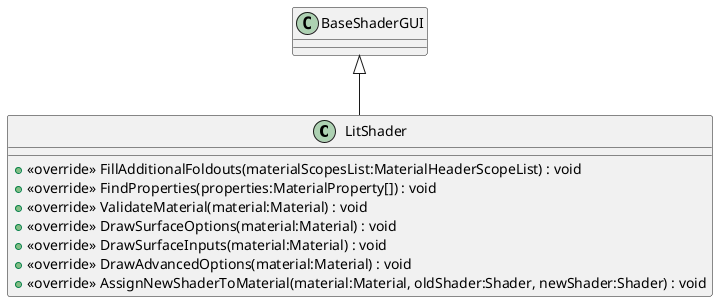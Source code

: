 @startuml
class LitShader {
    + <<override>> FillAdditionalFoldouts(materialScopesList:MaterialHeaderScopeList) : void
    + <<override>> FindProperties(properties:MaterialProperty[]) : void
    + <<override>> ValidateMaterial(material:Material) : void
    + <<override>> DrawSurfaceOptions(material:Material) : void
    + <<override>> DrawSurfaceInputs(material:Material) : void
    + <<override>> DrawAdvancedOptions(material:Material) : void
    + <<override>> AssignNewShaderToMaterial(material:Material, oldShader:Shader, newShader:Shader) : void
}
BaseShaderGUI <|-- LitShader
@enduml
